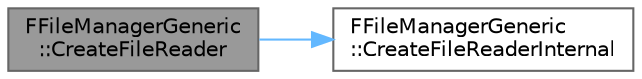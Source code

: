 digraph "FFileManagerGeneric::CreateFileReader"
{
 // INTERACTIVE_SVG=YES
 // LATEX_PDF_SIZE
  bgcolor="transparent";
  edge [fontname=Helvetica,fontsize=10,labelfontname=Helvetica,labelfontsize=10];
  node [fontname=Helvetica,fontsize=10,shape=box,height=0.2,width=0.4];
  rankdir="LR";
  Node1 [id="Node000001",label="FFileManagerGeneric\l::CreateFileReader",height=0.2,width=0.4,color="gray40", fillcolor="grey60", style="filled", fontcolor="black",tooltip="Opens a file for reading and create an FArchive which can be used to read from it."];
  Node1 -> Node2 [id="edge1_Node000001_Node000002",color="steelblue1",style="solid",tooltip=" "];
  Node2 [id="Node000002",label="FFileManagerGeneric\l::CreateFileReaderInternal",height=0.2,width=0.4,color="grey40", fillcolor="white", style="filled",URL="$d1/d87/classFFileManagerGeneric.html#a3b118b4a4ae01e74e6157dfda9c0c9f7",tooltip=" "];
}
